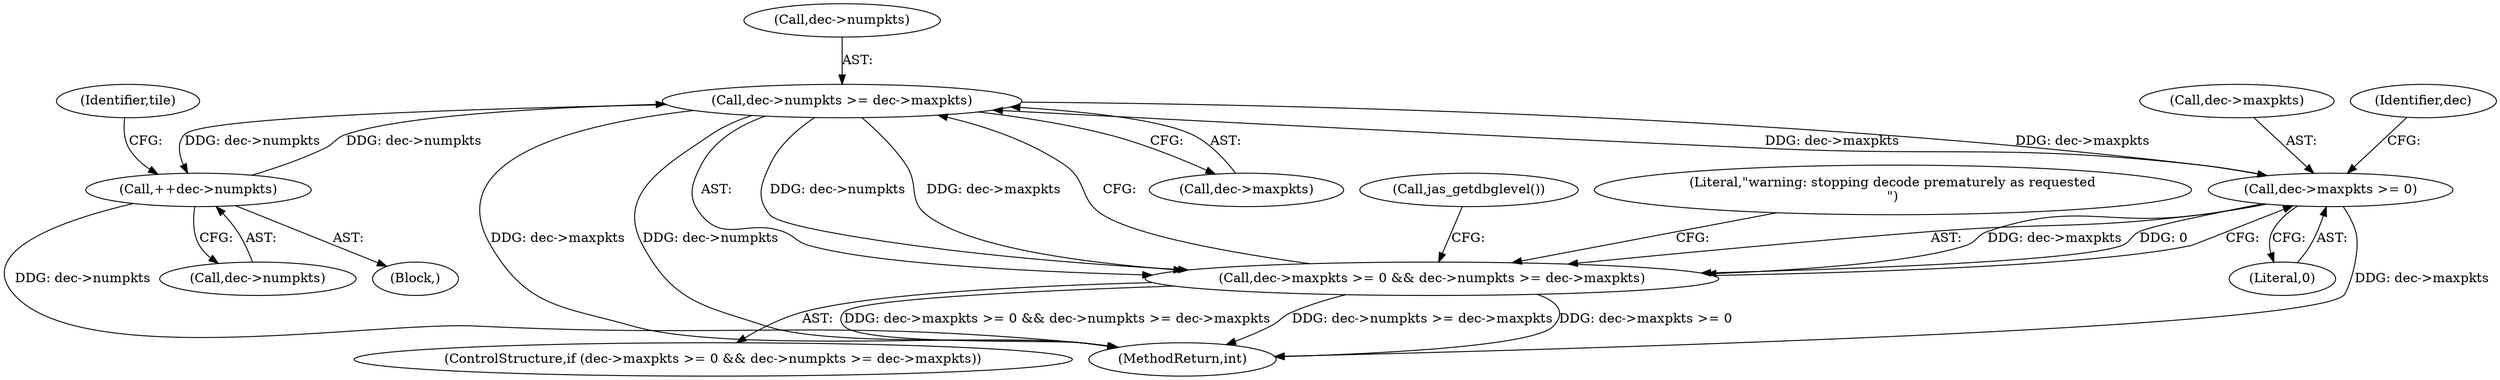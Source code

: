 digraph "0_jasper_aa0b0f79ade5eef8b0e7a214c03f5af54b36ba7d_3@pointer" {
"1000166" [label="(Call,dec->numpkts >= dec->maxpkts)"];
"1000216" [label="(Call,++dec->numpkts)"];
"1000166" [label="(Call,dec->numpkts >= dec->maxpkts)"];
"1000161" [label="(Call,dec->maxpkts >= 0)"];
"1000160" [label="(Call,dec->maxpkts >= 0 && dec->numpkts >= dec->maxpkts)"];
"1000222" [label="(MethodReturn,int)"];
"1000124" [label="(Identifier,tile)"];
"1000166" [label="(Call,dec->numpkts >= dec->maxpkts)"];
"1000217" [label="(Call,dec->numpkts)"];
"1000180" [label="(Call,jas_getdbglevel())"];
"1000170" [label="(Call,dec->maxpkts)"];
"1000175" [label="(Literal,\"warning: stopping decode prematurely as requested\n\")"];
"1000159" [label="(ControlStructure,if (dec->maxpkts >= 0 && dec->numpkts >= dec->maxpkts))"];
"1000162" [label="(Call,dec->maxpkts)"];
"1000165" [label="(Literal,0)"];
"1000168" [label="(Identifier,dec)"];
"1000161" [label="(Call,dec->maxpkts >= 0)"];
"1000119" [label="(Block,)"];
"1000216" [label="(Call,++dec->numpkts)"];
"1000160" [label="(Call,dec->maxpkts >= 0 && dec->numpkts >= dec->maxpkts)"];
"1000167" [label="(Call,dec->numpkts)"];
"1000166" -> "1000160"  [label="AST: "];
"1000166" -> "1000170"  [label="CFG: "];
"1000167" -> "1000166"  [label="AST: "];
"1000170" -> "1000166"  [label="AST: "];
"1000160" -> "1000166"  [label="CFG: "];
"1000166" -> "1000222"  [label="DDG: dec->maxpkts"];
"1000166" -> "1000222"  [label="DDG: dec->numpkts"];
"1000166" -> "1000161"  [label="DDG: dec->maxpkts"];
"1000166" -> "1000160"  [label="DDG: dec->numpkts"];
"1000166" -> "1000160"  [label="DDG: dec->maxpkts"];
"1000216" -> "1000166"  [label="DDG: dec->numpkts"];
"1000161" -> "1000166"  [label="DDG: dec->maxpkts"];
"1000166" -> "1000216"  [label="DDG: dec->numpkts"];
"1000216" -> "1000119"  [label="AST: "];
"1000216" -> "1000217"  [label="CFG: "];
"1000217" -> "1000216"  [label="AST: "];
"1000124" -> "1000216"  [label="CFG: "];
"1000216" -> "1000222"  [label="DDG: dec->numpkts"];
"1000161" -> "1000160"  [label="AST: "];
"1000161" -> "1000165"  [label="CFG: "];
"1000162" -> "1000161"  [label="AST: "];
"1000165" -> "1000161"  [label="AST: "];
"1000168" -> "1000161"  [label="CFG: "];
"1000160" -> "1000161"  [label="CFG: "];
"1000161" -> "1000222"  [label="DDG: dec->maxpkts"];
"1000161" -> "1000160"  [label="DDG: dec->maxpkts"];
"1000161" -> "1000160"  [label="DDG: 0"];
"1000160" -> "1000159"  [label="AST: "];
"1000175" -> "1000160"  [label="CFG: "];
"1000180" -> "1000160"  [label="CFG: "];
"1000160" -> "1000222"  [label="DDG: dec->maxpkts >= 0 && dec->numpkts >= dec->maxpkts"];
"1000160" -> "1000222"  [label="DDG: dec->numpkts >= dec->maxpkts"];
"1000160" -> "1000222"  [label="DDG: dec->maxpkts >= 0"];
}
